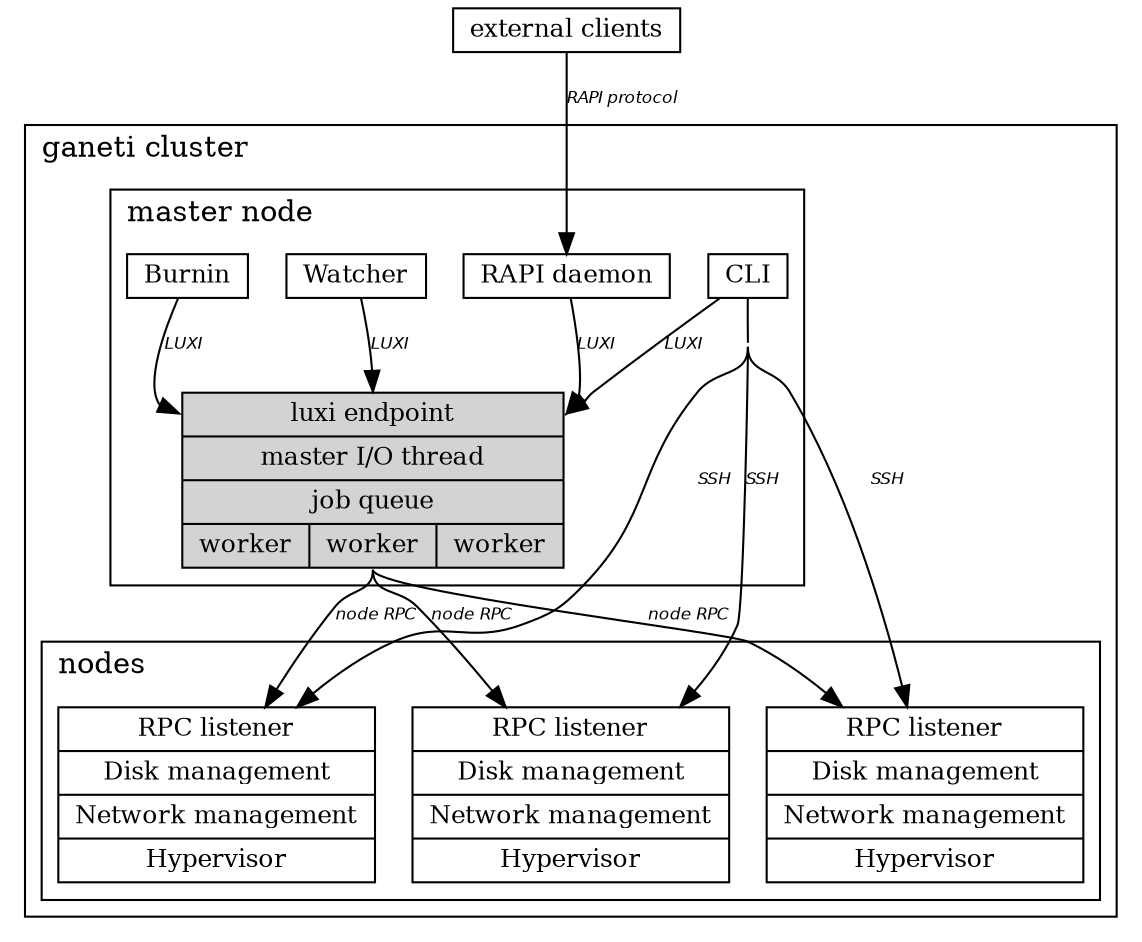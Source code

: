 digraph "ganeti-2.0-architecture" {
  compound=false
  concentrate=true
  mclimit=100.0
  nslimit=100.0
  edge[fontsize="8" fontname="Helvetica-Oblique"]
  node[width="0" height="0" fontsize="12" fontcolor="black" shape=rect]

  subgraph outside {
    rclient[label="external clients"]
    label="Outside the cluster"
  }

  subgraph cluster_inside {
    label="ganeti cluster"
    labeljust=l
    subgraph cluster_master_node {
      label="master node"
      rapi[label="RAPI daemon"]
      cli[label="CLI"]
      watcher[label="Watcher"]
      burnin[label="Burnin"]
      masterd[shape=record style=filled label="{ <luxi> luxi endpoint | master I/O thread | job queue | {<w1> worker| <w2> worker | <w3> worker }}"]
      {rapi;cli;watcher;burnin} -> masterd:luxi [label="LUXI" labelpos=100]
    }

    subgraph cluster_nodes {
        label="nodes"
        noded1 [shape=record label="{ RPC listener | Disk management | Network management | Hypervisor } "]
        noded2 [shape=record label="{ RPC listener | Disk management | Network management | Hypervisor } "]
        noded3 [shape=record label="{ RPC listener | Disk management | Network management | Hypervisor } "]
    }
    masterd:w2 -> {noded1;noded2;noded3} [label="node RPC"]
    cli -> {noded1;noded2;noded3} [label="SSH"]
  }

  rclient -> rapi [label="RAPI protocol"]
}
